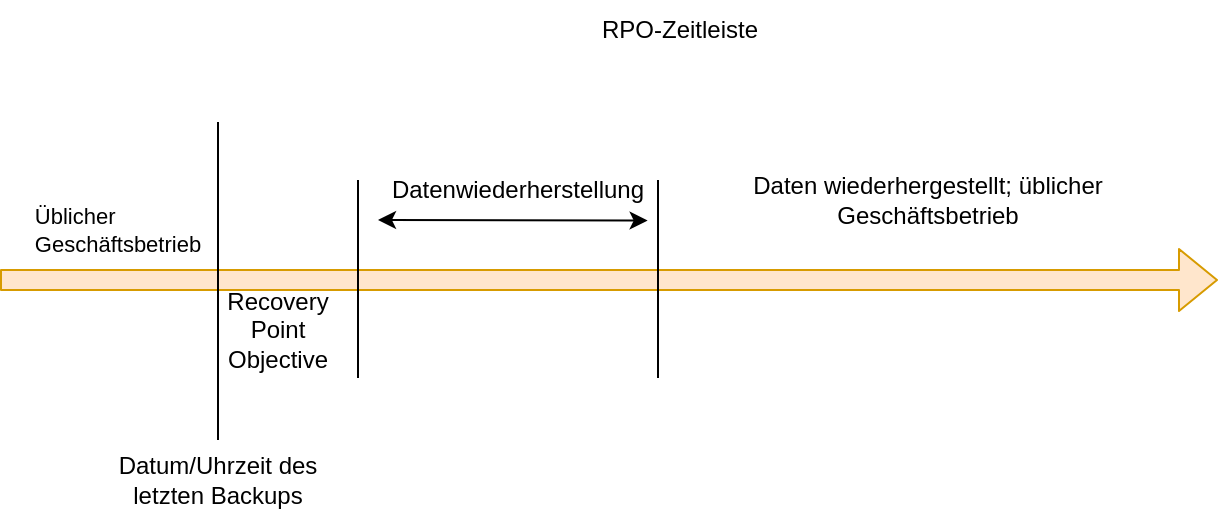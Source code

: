 <mxfile>
    <diagram id="RDB-lboBV7Pf3Im3ZsmR" name="Seite-1">
        <mxGraphModel dx="-219" dy="378" grid="1" gridSize="10" guides="1" tooltips="1" connect="1" arrows="1" fold="1" page="1" pageScale="1" pageWidth="827" pageHeight="1169" math="0" shadow="0">
            <root>
                <mxCell id="0"/>
                <mxCell id="1" parent="0"/>
                <mxCell id="17" value="" style="shape=flexArrow;endArrow=classic;html=1;fillColor=#ffe6cc;strokeColor=#d79b00;" edge="1" parent="1">
                    <mxGeometry width="50" height="50" relative="1" as="geometry">
                        <mxPoint x="901" y="610" as="sourcePoint"/>
                        <mxPoint x="1510" y="610" as="targetPoint"/>
                    </mxGeometry>
                </mxCell>
                <mxCell id="19" value="" style="endArrow=none;html=1;" edge="1" parent="1" source="23">
                    <mxGeometry width="50" height="50" relative="1" as="geometry">
                        <mxPoint x="1010" y="660" as="sourcePoint"/>
                        <mxPoint x="1010" y="531" as="targetPoint"/>
                    </mxGeometry>
                </mxCell>
                <mxCell id="21" value="&lt;div style=&quot;text-align: left; font-size: 11px;&quot;&gt;&lt;span style=&quot;background-color: initial;&quot;&gt;&lt;font style=&quot;font-size: 11px;&quot;&gt;Üblicher&amp;nbsp;&lt;/font&gt;&lt;/span&gt;&lt;/div&gt;&lt;font style=&quot;font-size: 11px;&quot;&gt;Geschäftsbetrieb&lt;/font&gt;" style="text;html=1;strokeColor=none;fillColor=none;align=center;verticalAlign=middle;whiteSpace=wrap;rounded=0;" vertex="1" parent="1">
                    <mxGeometry x="910" y="570" width="100" height="30" as="geometry"/>
                </mxCell>
                <mxCell id="22" value="" style="endArrow=none;html=1;" edge="1" parent="1">
                    <mxGeometry width="50" height="50" relative="1" as="geometry">
                        <mxPoint x="1080" y="659" as="sourcePoint"/>
                        <mxPoint x="1080" y="560" as="targetPoint"/>
                    </mxGeometry>
                </mxCell>
                <mxCell id="23" value="&lt;font style=&quot;font-size: 12px;&quot;&gt;Datum/Uhrzeit des letzten Backups&lt;/font&gt;" style="text;html=1;strokeColor=none;fillColor=none;align=center;verticalAlign=middle;whiteSpace=wrap;rounded=0;" vertex="1" parent="1">
                    <mxGeometry x="950" y="690" width="120" height="40" as="geometry"/>
                </mxCell>
                <mxCell id="24" value="RPO-Zeitleiste" style="text;html=1;strokeColor=none;fillColor=none;align=center;verticalAlign=middle;whiteSpace=wrap;rounded=0;fontSize=12;" vertex="1" parent="1">
                    <mxGeometry x="1186" y="470" width="110" height="30" as="geometry"/>
                </mxCell>
                <mxCell id="29" value="Daten wiederhergestellt; üblicher Geschäftsbetrieb" style="text;html=1;strokeColor=none;fillColor=none;align=center;verticalAlign=middle;whiteSpace=wrap;rounded=0;fontSize=12;" vertex="1" parent="1">
                    <mxGeometry x="1270" y="555" width="190" height="30" as="geometry"/>
                </mxCell>
                <mxCell id="30" value="" style="group" vertex="1" connectable="0" parent="1">
                    <mxGeometry x="1090" y="550" width="140" height="30" as="geometry"/>
                </mxCell>
                <mxCell id="26" value="" style="endArrow=classic;startArrow=classic;html=1;fontSize=12;entryX=0.963;entryY=1.01;entryDx=0;entryDy=0;entryPerimeter=0;exitX=0;exitY=1;exitDx=0;exitDy=0;" edge="1" parent="30" source="27" target="27">
                    <mxGeometry width="50" height="50" relative="1" as="geometry">
                        <mxPoint y="30" as="sourcePoint"/>
                        <mxPoint x="128" y="30" as="targetPoint"/>
                    </mxGeometry>
                </mxCell>
                <mxCell id="27" value="Datenwiederherstellung" style="text;html=1;strokeColor=none;fillColor=none;align=center;verticalAlign=middle;whiteSpace=wrap;rounded=0;fontSize=12;" vertex="1" parent="30">
                    <mxGeometry width="140" height="30" as="geometry"/>
                </mxCell>
                <mxCell id="32" value="" style="endArrow=none;html=1;" edge="1" parent="1">
                    <mxGeometry width="50" height="50" relative="1" as="geometry">
                        <mxPoint x="1230" y="659" as="sourcePoint"/>
                        <mxPoint x="1230" y="560" as="targetPoint"/>
                    </mxGeometry>
                </mxCell>
                <mxCell id="33" value="Recovery Point Objective" style="text;html=1;strokeColor=none;fillColor=none;align=center;verticalAlign=middle;whiteSpace=wrap;rounded=0;fontSize=12;" vertex="1" parent="1">
                    <mxGeometry x="1010" y="620" width="60" height="30" as="geometry"/>
                </mxCell>
            </root>
        </mxGraphModel>
    </diagram>
</mxfile>